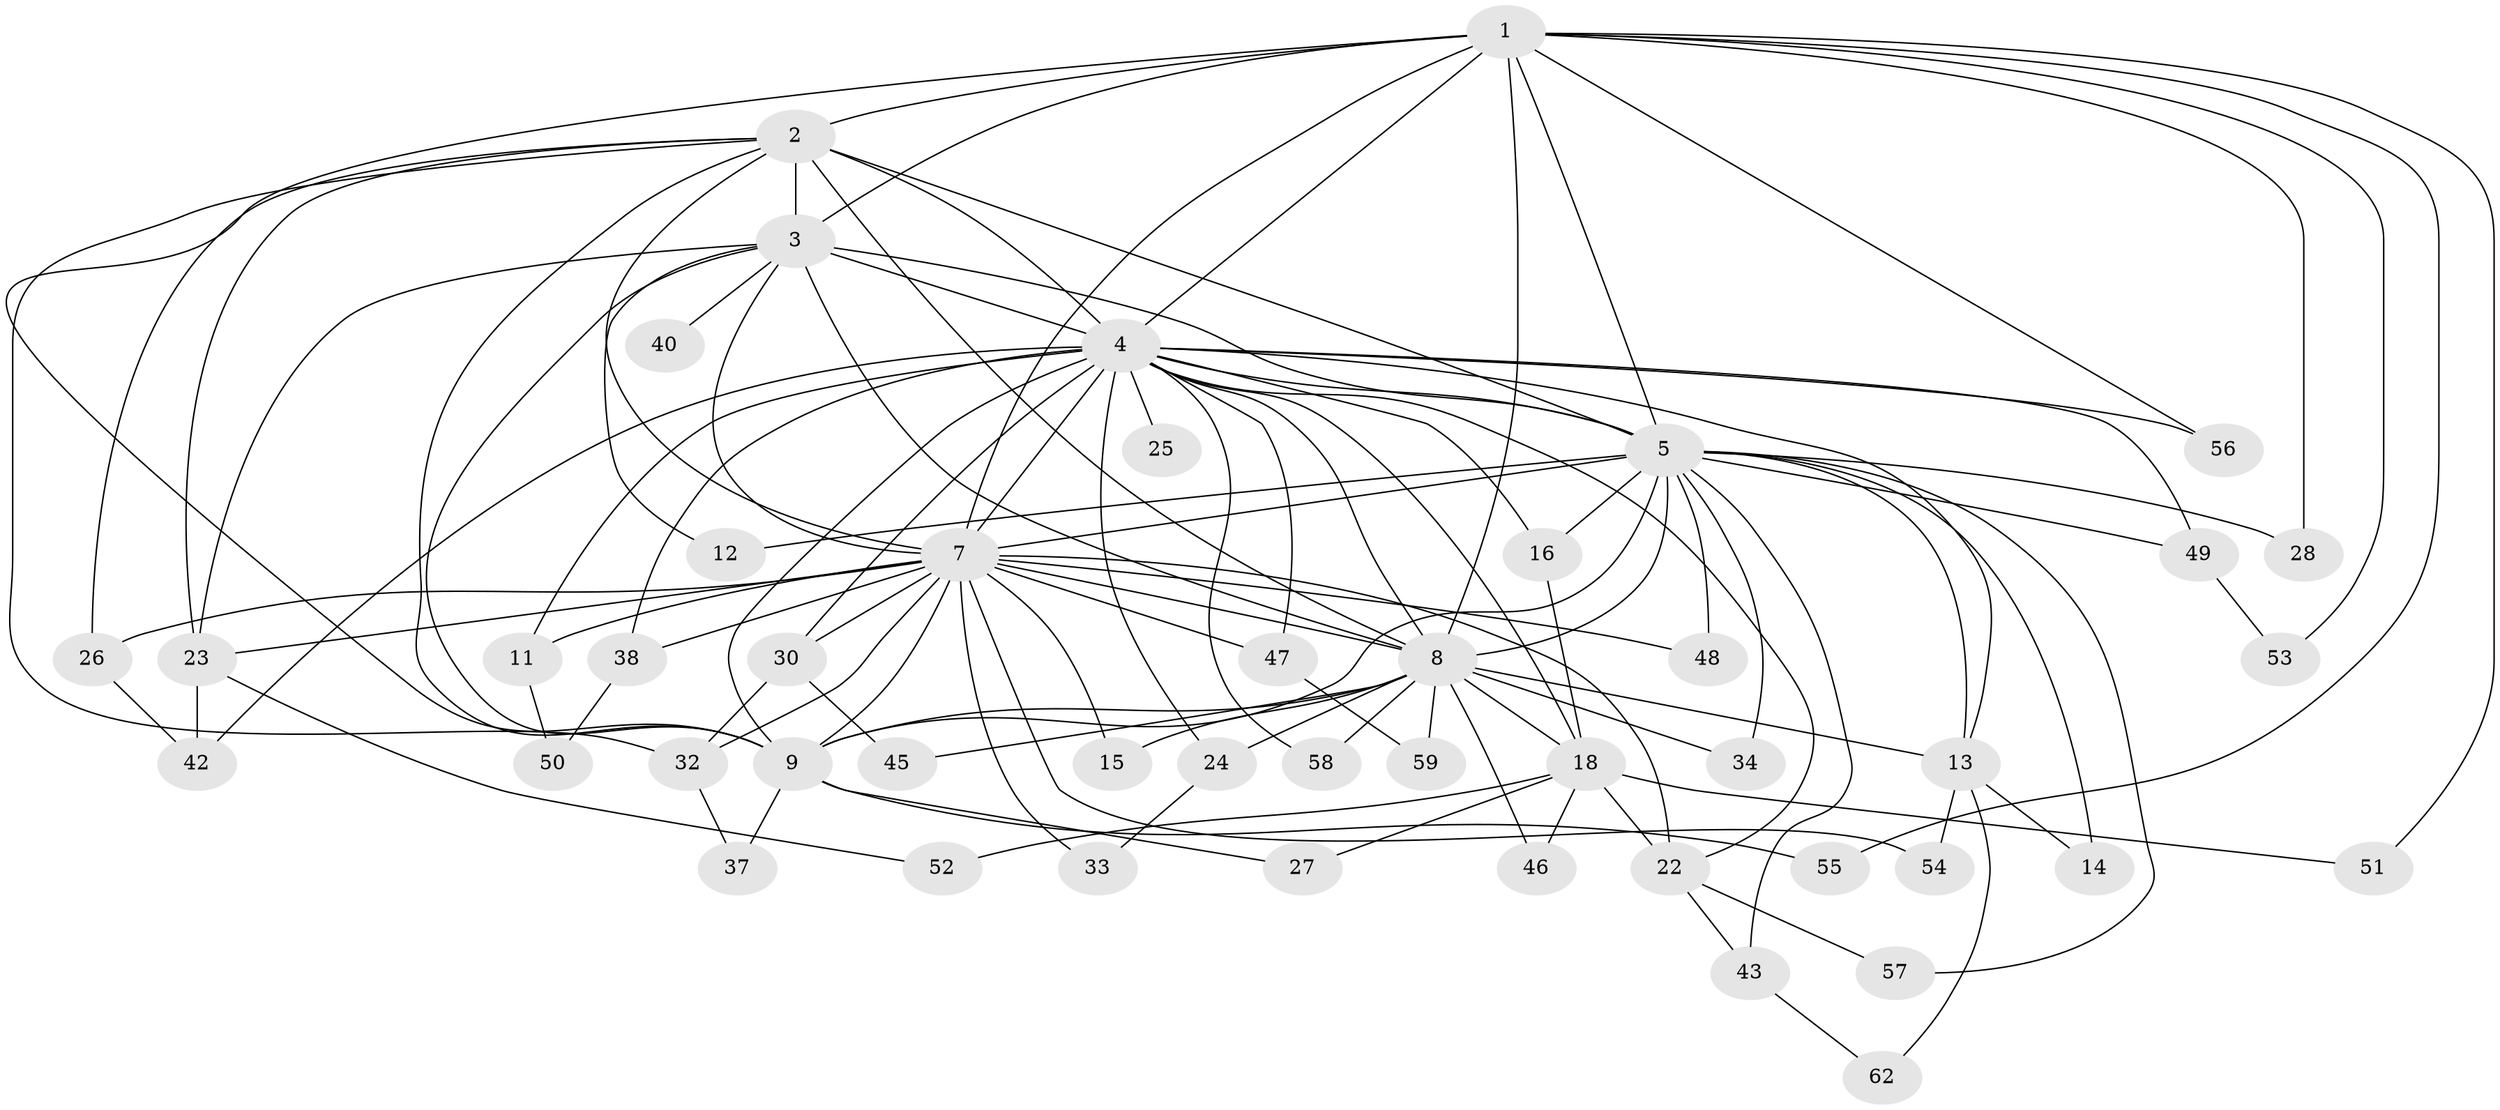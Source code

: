 // original degree distribution, {16: 0.03125, 13: 0.03125, 14: 0.03125, 19: 0.046875, 18: 0.015625, 3: 0.171875, 2: 0.5, 5: 0.03125, 6: 0.015625, 4: 0.125}
// Generated by graph-tools (version 1.1) at 2025/11/02/27/25 16:11:08]
// undirected, 47 vertices, 110 edges
graph export_dot {
graph [start="1"]
  node [color=gray90,style=filled];
  1 [super="+17"];
  2 [super="+64"];
  3 [super="+19"];
  4 [super="+6"];
  5 [super="+41"];
  7 [super="+10"];
  8 [super="+20"];
  9 [super="+61"];
  11;
  12;
  13 [super="+21"];
  14;
  15;
  16;
  18 [super="+29"];
  22 [super="+31"];
  23 [super="+44"];
  24 [super="+35"];
  25;
  26;
  27;
  28;
  30;
  32 [super="+36"];
  33;
  34;
  37;
  38 [super="+39"];
  40;
  42 [super="+63"];
  43;
  45;
  46;
  47 [super="+60"];
  48;
  49;
  50;
  51;
  52;
  53;
  54;
  55;
  56;
  57;
  58;
  59;
  62;
  1 -- 2;
  1 -- 3;
  1 -- 4 [weight=2];
  1 -- 5;
  1 -- 7 [weight=2];
  1 -- 8;
  1 -- 9;
  1 -- 28;
  1 -- 51;
  1 -- 53;
  1 -- 55;
  1 -- 56;
  2 -- 3;
  2 -- 4 [weight=2];
  2 -- 5;
  2 -- 7 [weight=2];
  2 -- 8 [weight=2];
  2 -- 9;
  2 -- 23;
  2 -- 26;
  2 -- 32;
  3 -- 4 [weight=2];
  3 -- 5 [weight=3];
  3 -- 7 [weight=2];
  3 -- 8;
  3 -- 9;
  3 -- 12;
  3 -- 23;
  3 -- 40 [weight=2];
  4 -- 5 [weight=2];
  4 -- 7 [weight=4];
  4 -- 8 [weight=3];
  4 -- 9 [weight=2];
  4 -- 11;
  4 -- 22;
  4 -- 49;
  4 -- 56;
  4 -- 58;
  4 -- 13;
  4 -- 16;
  4 -- 18;
  4 -- 24;
  4 -- 25;
  4 -- 30;
  4 -- 38 [weight=2];
  4 -- 47;
  4 -- 42;
  5 -- 7 [weight=2];
  5 -- 8;
  5 -- 9;
  5 -- 12;
  5 -- 14;
  5 -- 16;
  5 -- 28;
  5 -- 34;
  5 -- 43;
  5 -- 49;
  5 -- 48;
  5 -- 57;
  5 -- 13;
  7 -- 8 [weight=2];
  7 -- 9 [weight=3];
  7 -- 30;
  7 -- 38;
  7 -- 47 [weight=2];
  7 -- 32;
  7 -- 33;
  7 -- 11;
  7 -- 15;
  7 -- 48;
  7 -- 22;
  7 -- 23;
  7 -- 54;
  7 -- 26;
  8 -- 9;
  8 -- 13;
  8 -- 15;
  8 -- 24 [weight=2];
  8 -- 34;
  8 -- 45;
  8 -- 58;
  8 -- 59;
  8 -- 46;
  8 -- 18;
  9 -- 27;
  9 -- 37;
  9 -- 55;
  11 -- 50;
  13 -- 14;
  13 -- 62;
  13 -- 54;
  16 -- 18;
  18 -- 27;
  18 -- 52;
  18 -- 22;
  18 -- 51;
  18 -- 46;
  22 -- 57;
  22 -- 43;
  23 -- 42;
  23 -- 52;
  24 -- 33;
  26 -- 42;
  30 -- 45;
  30 -- 32;
  32 -- 37;
  38 -- 50;
  43 -- 62;
  47 -- 59;
  49 -- 53;
}
